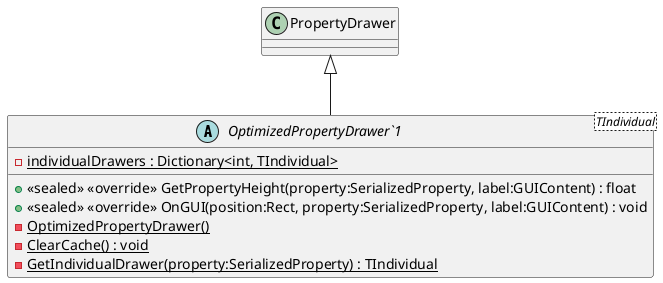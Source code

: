 @startuml
abstract class "OptimizedPropertyDrawer`1"<TIndividual> {
    + <<sealed>> <<override>> GetPropertyHeight(property:SerializedProperty, label:GUIContent) : float
    + <<sealed>> <<override>> OnGUI(position:Rect, property:SerializedProperty, label:GUIContent) : void
    {static} - OptimizedPropertyDrawer()
    - {static} individualDrawers : Dictionary<int, TIndividual>
    - {static} ClearCache() : void
    - {static} GetIndividualDrawer(property:SerializedProperty) : TIndividual
}
PropertyDrawer <|-- "OptimizedPropertyDrawer`1"
@enduml
